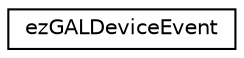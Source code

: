 digraph "Graphical Class Hierarchy"
{
 // LATEX_PDF_SIZE
  edge [fontname="Helvetica",fontsize="10",labelfontname="Helvetica",labelfontsize="10"];
  node [fontname="Helvetica",fontsize="10",shape=record];
  rankdir="LR";
  Node0 [label="ezGALDeviceEvent",height=0.2,width=0.4,color="black", fillcolor="white", style="filled",URL="$df/dc5/structez_g_a_l_device_event.htm",tooltip="Type for important GAL events."];
}
